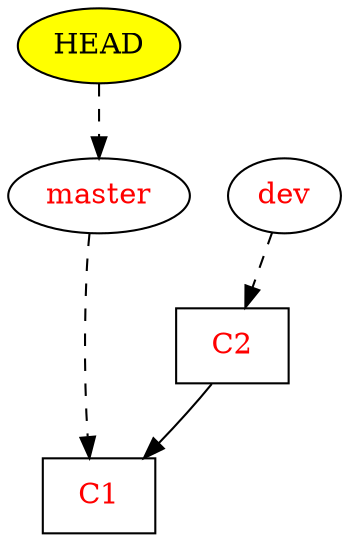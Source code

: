 digraph {
	bgcolor="transparent";
	HEAD [shape=ellipse, style=filled, fillcolor=yellow];
	node [shape=ellipse, style=filled, fillcolor=white, fontcolor=red];
	master; dev;
	node [shape=rectangle, style=filled, fillcolor=white];
	C1; C2;
	edge [style=dashed];
	HEAD -> master -> C1;
	dev -> C2;
	C1 -> C2 [style=solid, dir=back, constraint=false];
	edge [style=invis];
	master -> C2;
	master -> C1;
	C2 -> C1;
} 

